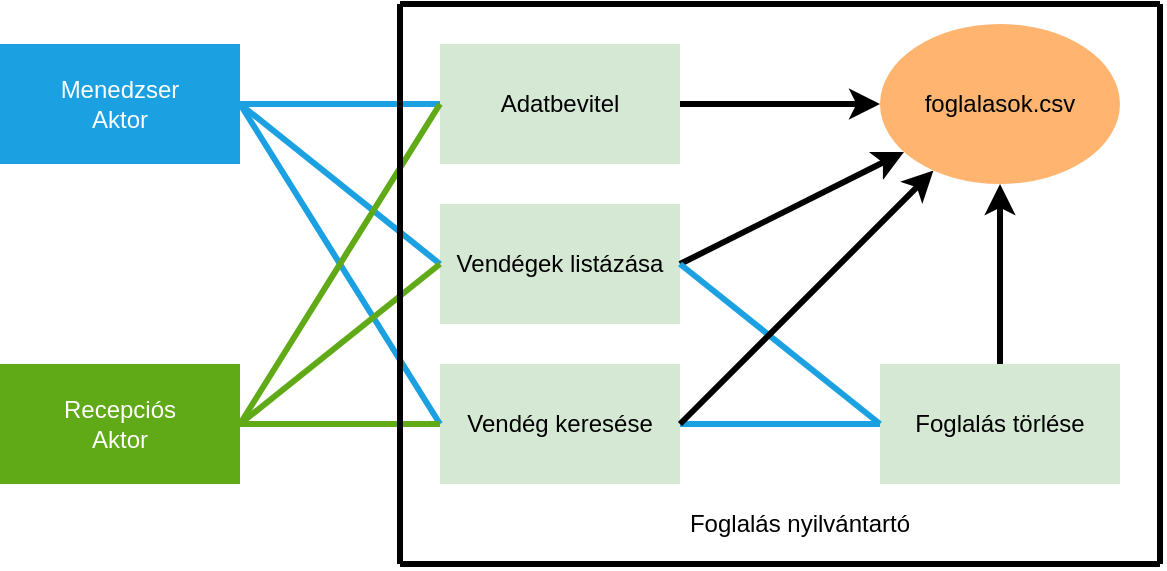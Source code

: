 <mxfile version="13.8.0" type="device"><diagram id="CGbKn03Lmc1B-HuP7pjq" name="Page-1"><mxGraphModel dx="865" dy="457" grid="1" gridSize="10" guides="1" tooltips="1" connect="1" arrows="1" fold="1" page="1" pageScale="1" pageWidth="827" pageHeight="1169" math="0" shadow="0"><root><mxCell id="0"/><mxCell id="1" parent="0"/><mxCell id="QA1PGoTHBbbHnQp6_QQY-1" value="Menedzser&lt;br&gt;Aktor" style="rounded=0;whiteSpace=wrap;html=1;fillColor=#1ba1e2;fontColor=#ffffff;strokeColor=none;" parent="1" vertex="1"><mxGeometry x="40" y="40" width="120" height="60" as="geometry"/></mxCell><mxCell id="QA1PGoTHBbbHnQp6_QQY-2" value="Recepciós&lt;br&gt;Aktor" style="rounded=0;whiteSpace=wrap;html=1;fillColor=#60a917;fontColor=#ffffff;strokeColor=none;" parent="1" vertex="1"><mxGeometry x="40" y="200" width="120" height="60" as="geometry"/></mxCell><mxCell id="QA1PGoTHBbbHnQp6_QQY-3" value="Adatbevitel" style="rounded=0;whiteSpace=wrap;html=1;fillColor=#d5e8d4;strokeColor=none;" parent="1" vertex="1"><mxGeometry x="260" y="40" width="120" height="60" as="geometry"/></mxCell><mxCell id="QA1PGoTHBbbHnQp6_QQY-4" value="Vendégek listázása" style="rounded=0;whiteSpace=wrap;html=1;fillColor=#d5e8d4;strokeColor=none;" parent="1" vertex="1"><mxGeometry x="260" y="120" width="120" height="60" as="geometry"/></mxCell><mxCell id="QA1PGoTHBbbHnQp6_QQY-5" value="Vendég keresése" style="rounded=0;whiteSpace=wrap;html=1;fillColor=#d5e8d4;strokeColor=none;" parent="1" vertex="1"><mxGeometry x="260" y="200" width="120" height="60" as="geometry"/></mxCell><mxCell id="QA1PGoTHBbbHnQp6_QQY-6" value="Foglalás törlése" style="rounded=0;whiteSpace=wrap;html=1;fillColor=#d5e8d4;strokeColor=none;" parent="1" vertex="1"><mxGeometry x="480" y="200" width="120" height="60" as="geometry"/></mxCell><mxCell id="QA1PGoTHBbbHnQp6_QQY-9" value="" style="endArrow=classic;html=1;exitX=0.5;exitY=0;exitDx=0;exitDy=0;strokeWidth=3;" parent="1" source="QA1PGoTHBbbHnQp6_QQY-6" target="QA1PGoTHBbbHnQp6_QQY-24" edge="1"><mxGeometry width="50" height="50" relative="1" as="geometry"><mxPoint x="390" y="260" as="sourcePoint"/><mxPoint x="530" y="120" as="targetPoint"/></mxGeometry></mxCell><mxCell id="QA1PGoTHBbbHnQp6_QQY-10" value="" style="endArrow=none;html=1;entryX=0;entryY=0.5;entryDx=0;entryDy=0;exitX=1;exitY=0.5;exitDx=0;exitDy=0;strokeWidth=3;strokeColor=#1BA1E2;" parent="1" source="QA1PGoTHBbbHnQp6_QQY-1" target="QA1PGoTHBbbHnQp6_QQY-3" edge="1"><mxGeometry width="50" height="50" relative="1" as="geometry"><mxPoint x="390" y="260" as="sourcePoint"/><mxPoint x="440" y="210" as="targetPoint"/></mxGeometry></mxCell><mxCell id="QA1PGoTHBbbHnQp6_QQY-11" value="" style="endArrow=none;html=1;exitX=1;exitY=0.5;exitDx=0;exitDy=0;strokeWidth=3;strokeColor=#1BA1E2;" parent="1" source="QA1PGoTHBbbHnQp6_QQY-1" edge="1"><mxGeometry width="50" height="50" relative="1" as="geometry"><mxPoint x="390" y="260" as="sourcePoint"/><mxPoint x="260" y="150" as="targetPoint"/></mxGeometry></mxCell><mxCell id="QA1PGoTHBbbHnQp6_QQY-12" value="" style="endArrow=none;html=1;exitX=0;exitY=0.5;exitDx=0;exitDy=0;entryX=1;entryY=0.5;entryDx=0;entryDy=0;strokeWidth=3;strokeColor=#1BA1E2;" parent="1" source="QA1PGoTHBbbHnQp6_QQY-5" target="QA1PGoTHBbbHnQp6_QQY-1" edge="1"><mxGeometry width="50" height="50" relative="1" as="geometry"><mxPoint x="390" y="260" as="sourcePoint"/><mxPoint x="440" y="210" as="targetPoint"/></mxGeometry></mxCell><mxCell id="QA1PGoTHBbbHnQp6_QQY-13" value="" style="endArrow=none;html=1;exitX=1;exitY=0.5;exitDx=0;exitDy=0;entryX=0;entryY=0.5;entryDx=0;entryDy=0;fillColor=#60a917;strokeWidth=3;strokeColor=#60A917;" parent="1" source="QA1PGoTHBbbHnQp6_QQY-2" target="QA1PGoTHBbbHnQp6_QQY-5" edge="1"><mxGeometry width="50" height="50" relative="1" as="geometry"><mxPoint x="390" y="260" as="sourcePoint"/><mxPoint x="240" y="270" as="targetPoint"/></mxGeometry></mxCell><mxCell id="QA1PGoTHBbbHnQp6_QQY-15" value="" style="endArrow=none;html=1;entryX=0;entryY=0.5;entryDx=0;entryDy=0;exitX=1;exitY=0.5;exitDx=0;exitDy=0;strokeWidth=3;strokeColor=#1BA1E2;" parent="1" source="QA1PGoTHBbbHnQp6_QQY-5" target="QA1PGoTHBbbHnQp6_QQY-6" edge="1"><mxGeometry width="50" height="50" relative="1" as="geometry"><mxPoint x="390" y="180" as="sourcePoint"/><mxPoint x="440" y="130" as="targetPoint"/></mxGeometry></mxCell><mxCell id="QA1PGoTHBbbHnQp6_QQY-16" value="" style="endArrow=none;html=1;exitX=1;exitY=0.5;exitDx=0;exitDy=0;entryX=0;entryY=0.5;entryDx=0;entryDy=0;fillColor=#60a917;strokeWidth=3;strokeColor=#60A917;" parent="1" source="QA1PGoTHBbbHnQp6_QQY-2" target="QA1PGoTHBbbHnQp6_QQY-4" edge="1"><mxGeometry width="50" height="50" relative="1" as="geometry"><mxPoint x="390" y="180" as="sourcePoint"/><mxPoint x="440" y="130" as="targetPoint"/></mxGeometry></mxCell><mxCell id="QA1PGoTHBbbHnQp6_QQY-17" value="" style="endArrow=none;html=1;entryX=0;entryY=0.5;entryDx=0;entryDy=0;fillColor=#60a917;strokeWidth=3;strokeColor=#60A917;" parent="1" target="QA1PGoTHBbbHnQp6_QQY-3" edge="1"><mxGeometry width="50" height="50" relative="1" as="geometry"><mxPoint x="160" y="230" as="sourcePoint"/><mxPoint x="440" y="130" as="targetPoint"/></mxGeometry></mxCell><mxCell id="QA1PGoTHBbbHnQp6_QQY-18" value="" style="endArrow=classic;html=1;exitX=1;exitY=0.5;exitDx=0;exitDy=0;strokeWidth=3;" parent="1" source="QA1PGoTHBbbHnQp6_QQY-3" target="QA1PGoTHBbbHnQp6_QQY-24" edge="1"><mxGeometry width="50" height="50" relative="1" as="geometry"><mxPoint x="390" y="180" as="sourcePoint"/><mxPoint x="470" y="76" as="targetPoint"/></mxGeometry></mxCell><mxCell id="QA1PGoTHBbbHnQp6_QQY-20" value="" style="endArrow=classic;html=1;strokeWidth=3;exitX=1;exitY=0.5;exitDx=0;exitDy=0;" parent="1" source="QA1PGoTHBbbHnQp6_QQY-4" target="QA1PGoTHBbbHnQp6_QQY-24" edge="1"><mxGeometry width="50" height="50" relative="1" as="geometry"><mxPoint x="390" y="180" as="sourcePoint"/><mxPoint x="450" y="94" as="targetPoint"/></mxGeometry></mxCell><mxCell id="QA1PGoTHBbbHnQp6_QQY-21" value="" style="endArrow=none;html=1;strokeWidth=3;exitX=1;exitY=0.5;exitDx=0;exitDy=0;strokeColor=#1BA1E2;entryX=0;entryY=0.5;entryDx=0;entryDy=0;" parent="1" source="QA1PGoTHBbbHnQp6_QQY-4" target="QA1PGoTHBbbHnQp6_QQY-6" edge="1"><mxGeometry width="50" height="50" relative="1" as="geometry"><mxPoint x="390" y="180" as="sourcePoint"/><mxPoint x="470" y="230" as="targetPoint"/></mxGeometry></mxCell><mxCell id="QA1PGoTHBbbHnQp6_QQY-22" value="" style="endArrow=classic;html=1;strokeWidth=3;" parent="1" target="QA1PGoTHBbbHnQp6_QQY-24" edge="1"><mxGeometry width="50" height="50" relative="1" as="geometry"><mxPoint x="380" y="230" as="sourcePoint"/><mxPoint x="480" y="140" as="targetPoint"/></mxGeometry></mxCell><mxCell id="QA1PGoTHBbbHnQp6_QQY-24" value="foglalasok.csv" style="ellipse;whiteSpace=wrap;html=1;strokeColor=none;fillColor=#FFB570;" parent="1" vertex="1"><mxGeometry x="480" y="30" width="120" height="80" as="geometry"/></mxCell><mxCell id="jkiGfQE1styu6YT10Wfy-2" value="" style="endArrow=none;html=1;strokeWidth=3;" edge="1" parent="1"><mxGeometry width="50" height="50" relative="1" as="geometry"><mxPoint x="620" y="20" as="sourcePoint"/><mxPoint x="240" y="20" as="targetPoint"/></mxGeometry></mxCell><mxCell id="jkiGfQE1styu6YT10Wfy-3" value="" style="endArrow=none;html=1;strokeWidth=3;" edge="1" parent="1"><mxGeometry width="50" height="50" relative="1" as="geometry"><mxPoint x="620" y="300" as="sourcePoint"/><mxPoint x="240" y="300" as="targetPoint"/></mxGeometry></mxCell><mxCell id="jkiGfQE1styu6YT10Wfy-4" value="" style="endArrow=none;html=1;strokeWidth=3;" edge="1" parent="1"><mxGeometry width="50" height="50" relative="1" as="geometry"><mxPoint x="620" y="20" as="sourcePoint"/><mxPoint x="620" y="300" as="targetPoint"/></mxGeometry></mxCell><mxCell id="jkiGfQE1styu6YT10Wfy-5" value="" style="endArrow=none;html=1;strokeWidth=3;" edge="1" parent="1"><mxGeometry width="50" height="50" relative="1" as="geometry"><mxPoint x="240" y="300" as="sourcePoint"/><mxPoint x="240" y="20" as="targetPoint"/></mxGeometry></mxCell><mxCell id="jkiGfQE1styu6YT10Wfy-7" value="Foglalás nyilvántartó" style="text;html=1;strokeColor=none;fillColor=none;align=center;verticalAlign=middle;whiteSpace=wrap;rounded=0;" vertex="1" parent="1"><mxGeometry x="380" y="270" width="120" height="20" as="geometry"/></mxCell></root></mxGraphModel></diagram></mxfile>